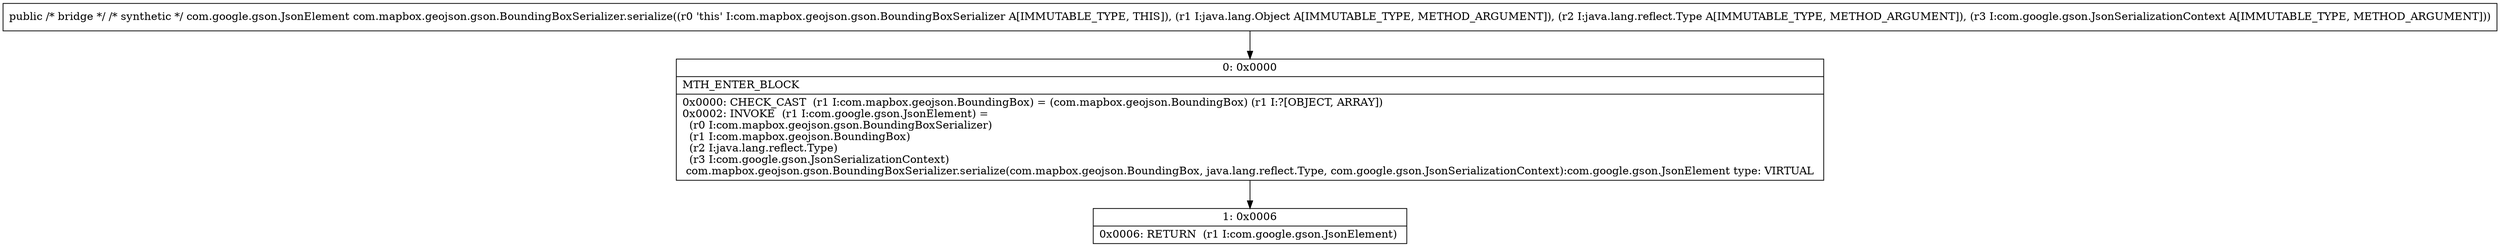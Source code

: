 digraph "CFG forcom.mapbox.geojson.gson.BoundingBoxSerializer.serialize(Ljava\/lang\/Object;Ljava\/lang\/reflect\/Type;Lcom\/google\/gson\/JsonSerializationContext;)Lcom\/google\/gson\/JsonElement;" {
Node_0 [shape=record,label="{0\:\ 0x0000|MTH_ENTER_BLOCK\l|0x0000: CHECK_CAST  (r1 I:com.mapbox.geojson.BoundingBox) = (com.mapbox.geojson.BoundingBox) (r1 I:?[OBJECT, ARRAY]) \l0x0002: INVOKE  (r1 I:com.google.gson.JsonElement) = \l  (r0 I:com.mapbox.geojson.gson.BoundingBoxSerializer)\l  (r1 I:com.mapbox.geojson.BoundingBox)\l  (r2 I:java.lang.reflect.Type)\l  (r3 I:com.google.gson.JsonSerializationContext)\l com.mapbox.geojson.gson.BoundingBoxSerializer.serialize(com.mapbox.geojson.BoundingBox, java.lang.reflect.Type, com.google.gson.JsonSerializationContext):com.google.gson.JsonElement type: VIRTUAL \l}"];
Node_1 [shape=record,label="{1\:\ 0x0006|0x0006: RETURN  (r1 I:com.google.gson.JsonElement) \l}"];
MethodNode[shape=record,label="{public \/* bridge *\/ \/* synthetic *\/ com.google.gson.JsonElement com.mapbox.geojson.gson.BoundingBoxSerializer.serialize((r0 'this' I:com.mapbox.geojson.gson.BoundingBoxSerializer A[IMMUTABLE_TYPE, THIS]), (r1 I:java.lang.Object A[IMMUTABLE_TYPE, METHOD_ARGUMENT]), (r2 I:java.lang.reflect.Type A[IMMUTABLE_TYPE, METHOD_ARGUMENT]), (r3 I:com.google.gson.JsonSerializationContext A[IMMUTABLE_TYPE, METHOD_ARGUMENT])) }"];
MethodNode -> Node_0;
Node_0 -> Node_1;
}

